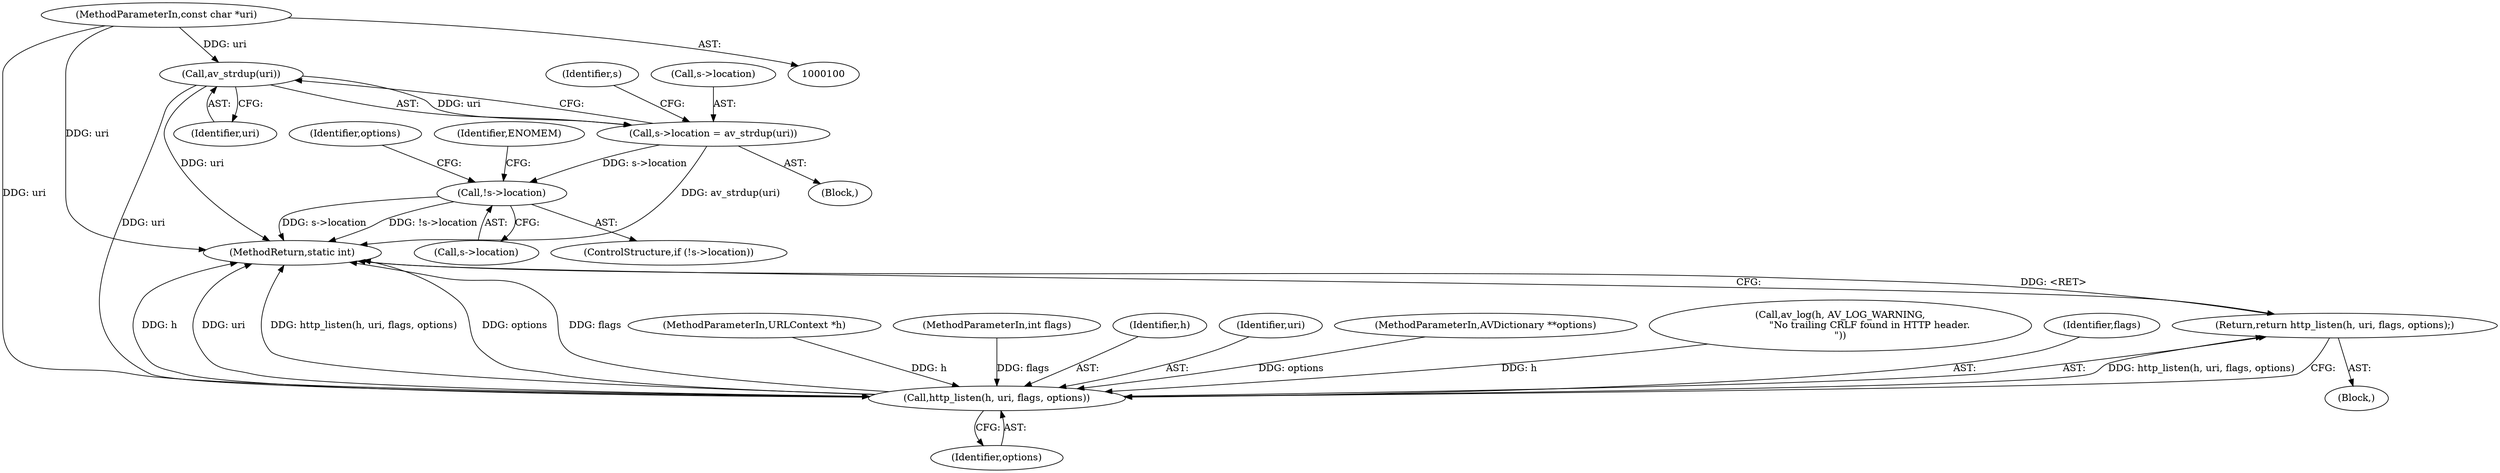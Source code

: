 digraph "0_FFmpeg_2a05c8f813de6f2278827734bf8102291e7484aa_1@API" {
"1000140" [label="(Call,av_strdup(uri))"];
"1000102" [label="(MethodParameterIn,const char *uri)"];
"1000136" [label="(Call,s->location = av_strdup(uri))"];
"1000143" [label="(Call,!s->location)"];
"1000238" [label="(Call,http_listen(h, uri, flags, options))"];
"1000237" [label="(Return,return http_listen(h, uri, flags, options);)"];
"1000259" [label="(MethodReturn,static int)"];
"1000101" [label="(MethodParameterIn,URLContext *h)"];
"1000141" [label="(Identifier,uri)"];
"1000142" [label="(ControlStructure,if (!s->location))"];
"1000237" [label="(Return,return http_listen(h, uri, flags, options);)"];
"1000105" [label="(Block,)"];
"1000140" [label="(Call,av_strdup(uri))"];
"1000103" [label="(MethodParameterIn,int flags)"];
"1000242" [label="(Identifier,options)"];
"1000136" [label="(Call,s->location = av_strdup(uri))"];
"1000151" [label="(Identifier,options)"];
"1000239" [label="(Identifier,h)"];
"1000240" [label="(Identifier,uri)"];
"1000145" [label="(Identifier,s)"];
"1000149" [label="(Identifier,ENOMEM)"];
"1000104" [label="(MethodParameterIn,AVDictionary **options)"];
"1000187" [label="(Call,av_log(h, AV_LOG_WARNING,\n                   \"No trailing CRLF found in HTTP header.\n\"))"];
"1000238" [label="(Call,http_listen(h, uri, flags, options))"];
"1000102" [label="(MethodParameterIn,const char *uri)"];
"1000241" [label="(Identifier,flags)"];
"1000137" [label="(Call,s->location)"];
"1000236" [label="(Block,)"];
"1000143" [label="(Call,!s->location)"];
"1000144" [label="(Call,s->location)"];
"1000140" -> "1000136"  [label="AST: "];
"1000140" -> "1000141"  [label="CFG: "];
"1000141" -> "1000140"  [label="AST: "];
"1000136" -> "1000140"  [label="CFG: "];
"1000140" -> "1000259"  [label="DDG: uri"];
"1000140" -> "1000136"  [label="DDG: uri"];
"1000102" -> "1000140"  [label="DDG: uri"];
"1000140" -> "1000238"  [label="DDG: uri"];
"1000102" -> "1000100"  [label="AST: "];
"1000102" -> "1000259"  [label="DDG: uri"];
"1000102" -> "1000238"  [label="DDG: uri"];
"1000136" -> "1000105"  [label="AST: "];
"1000137" -> "1000136"  [label="AST: "];
"1000145" -> "1000136"  [label="CFG: "];
"1000136" -> "1000259"  [label="DDG: av_strdup(uri)"];
"1000136" -> "1000143"  [label="DDG: s->location"];
"1000143" -> "1000142"  [label="AST: "];
"1000143" -> "1000144"  [label="CFG: "];
"1000144" -> "1000143"  [label="AST: "];
"1000149" -> "1000143"  [label="CFG: "];
"1000151" -> "1000143"  [label="CFG: "];
"1000143" -> "1000259"  [label="DDG: s->location"];
"1000143" -> "1000259"  [label="DDG: !s->location"];
"1000238" -> "1000237"  [label="AST: "];
"1000238" -> "1000242"  [label="CFG: "];
"1000239" -> "1000238"  [label="AST: "];
"1000240" -> "1000238"  [label="AST: "];
"1000241" -> "1000238"  [label="AST: "];
"1000242" -> "1000238"  [label="AST: "];
"1000237" -> "1000238"  [label="CFG: "];
"1000238" -> "1000259"  [label="DDG: h"];
"1000238" -> "1000259"  [label="DDG: uri"];
"1000238" -> "1000259"  [label="DDG: http_listen(h, uri, flags, options)"];
"1000238" -> "1000259"  [label="DDG: options"];
"1000238" -> "1000259"  [label="DDG: flags"];
"1000238" -> "1000237"  [label="DDG: http_listen(h, uri, flags, options)"];
"1000187" -> "1000238"  [label="DDG: h"];
"1000101" -> "1000238"  [label="DDG: h"];
"1000103" -> "1000238"  [label="DDG: flags"];
"1000104" -> "1000238"  [label="DDG: options"];
"1000237" -> "1000236"  [label="AST: "];
"1000259" -> "1000237"  [label="CFG: "];
"1000237" -> "1000259"  [label="DDG: <RET>"];
}

